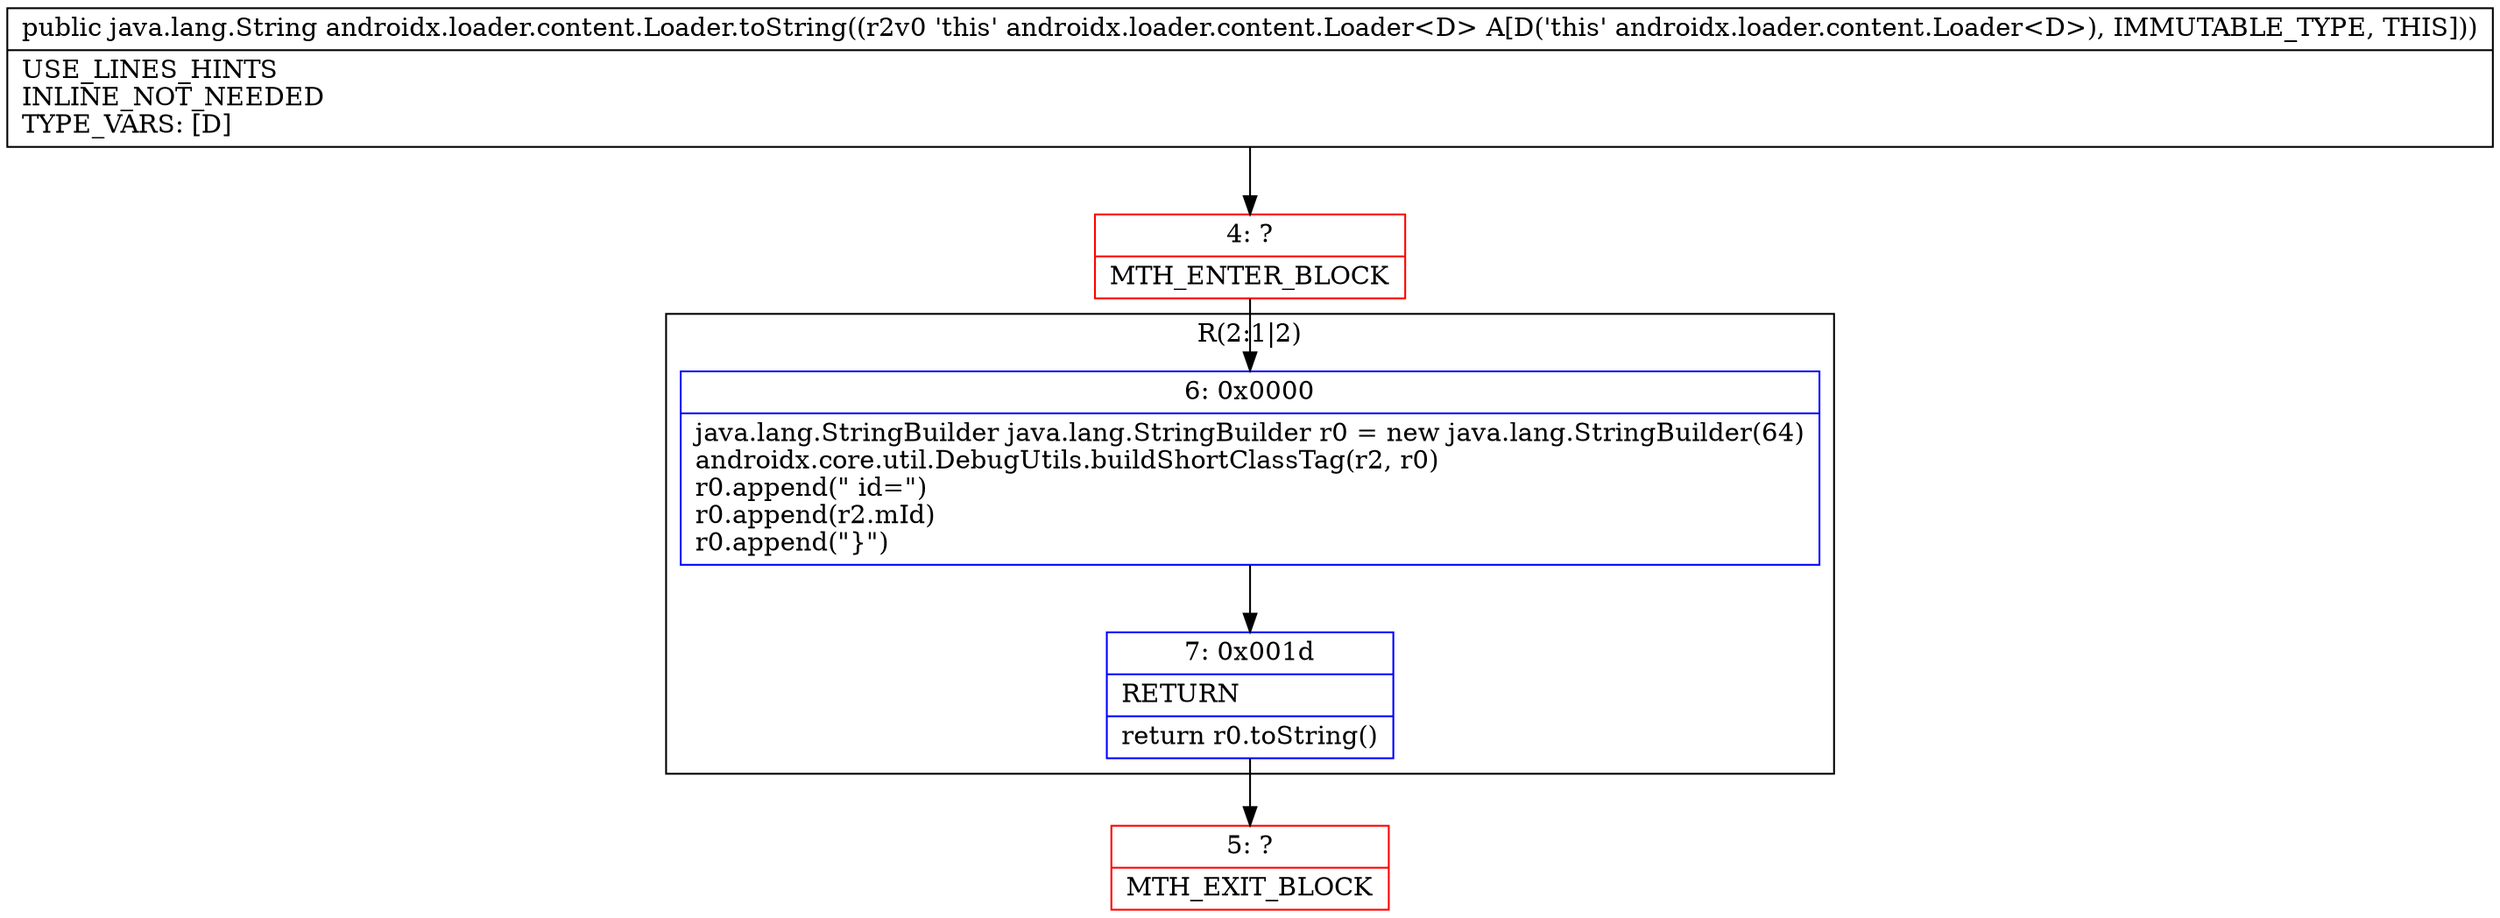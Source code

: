 digraph "CFG forandroidx.loader.content.Loader.toString()Ljava\/lang\/String;" {
subgraph cluster_Region_1249687914 {
label = "R(2:1|2)";
node [shape=record,color=blue];
Node_6 [shape=record,label="{6\:\ 0x0000|java.lang.StringBuilder java.lang.StringBuilder r0 = new java.lang.StringBuilder(64)\landroidx.core.util.DebugUtils.buildShortClassTag(r2, r0)\lr0.append(\" id=\")\lr0.append(r2.mId)\lr0.append(\"\}\")\l}"];
Node_7 [shape=record,label="{7\:\ 0x001d|RETURN\l|return r0.toString()\l}"];
}
Node_4 [shape=record,color=red,label="{4\:\ ?|MTH_ENTER_BLOCK\l}"];
Node_5 [shape=record,color=red,label="{5\:\ ?|MTH_EXIT_BLOCK\l}"];
MethodNode[shape=record,label="{public java.lang.String androidx.loader.content.Loader.toString((r2v0 'this' androidx.loader.content.Loader\<D\> A[D('this' androidx.loader.content.Loader\<D\>), IMMUTABLE_TYPE, THIS]))  | USE_LINES_HINTS\lINLINE_NOT_NEEDED\lTYPE_VARS: [D]\l}"];
MethodNode -> Node_4;Node_6 -> Node_7;
Node_7 -> Node_5;
Node_4 -> Node_6;
}

